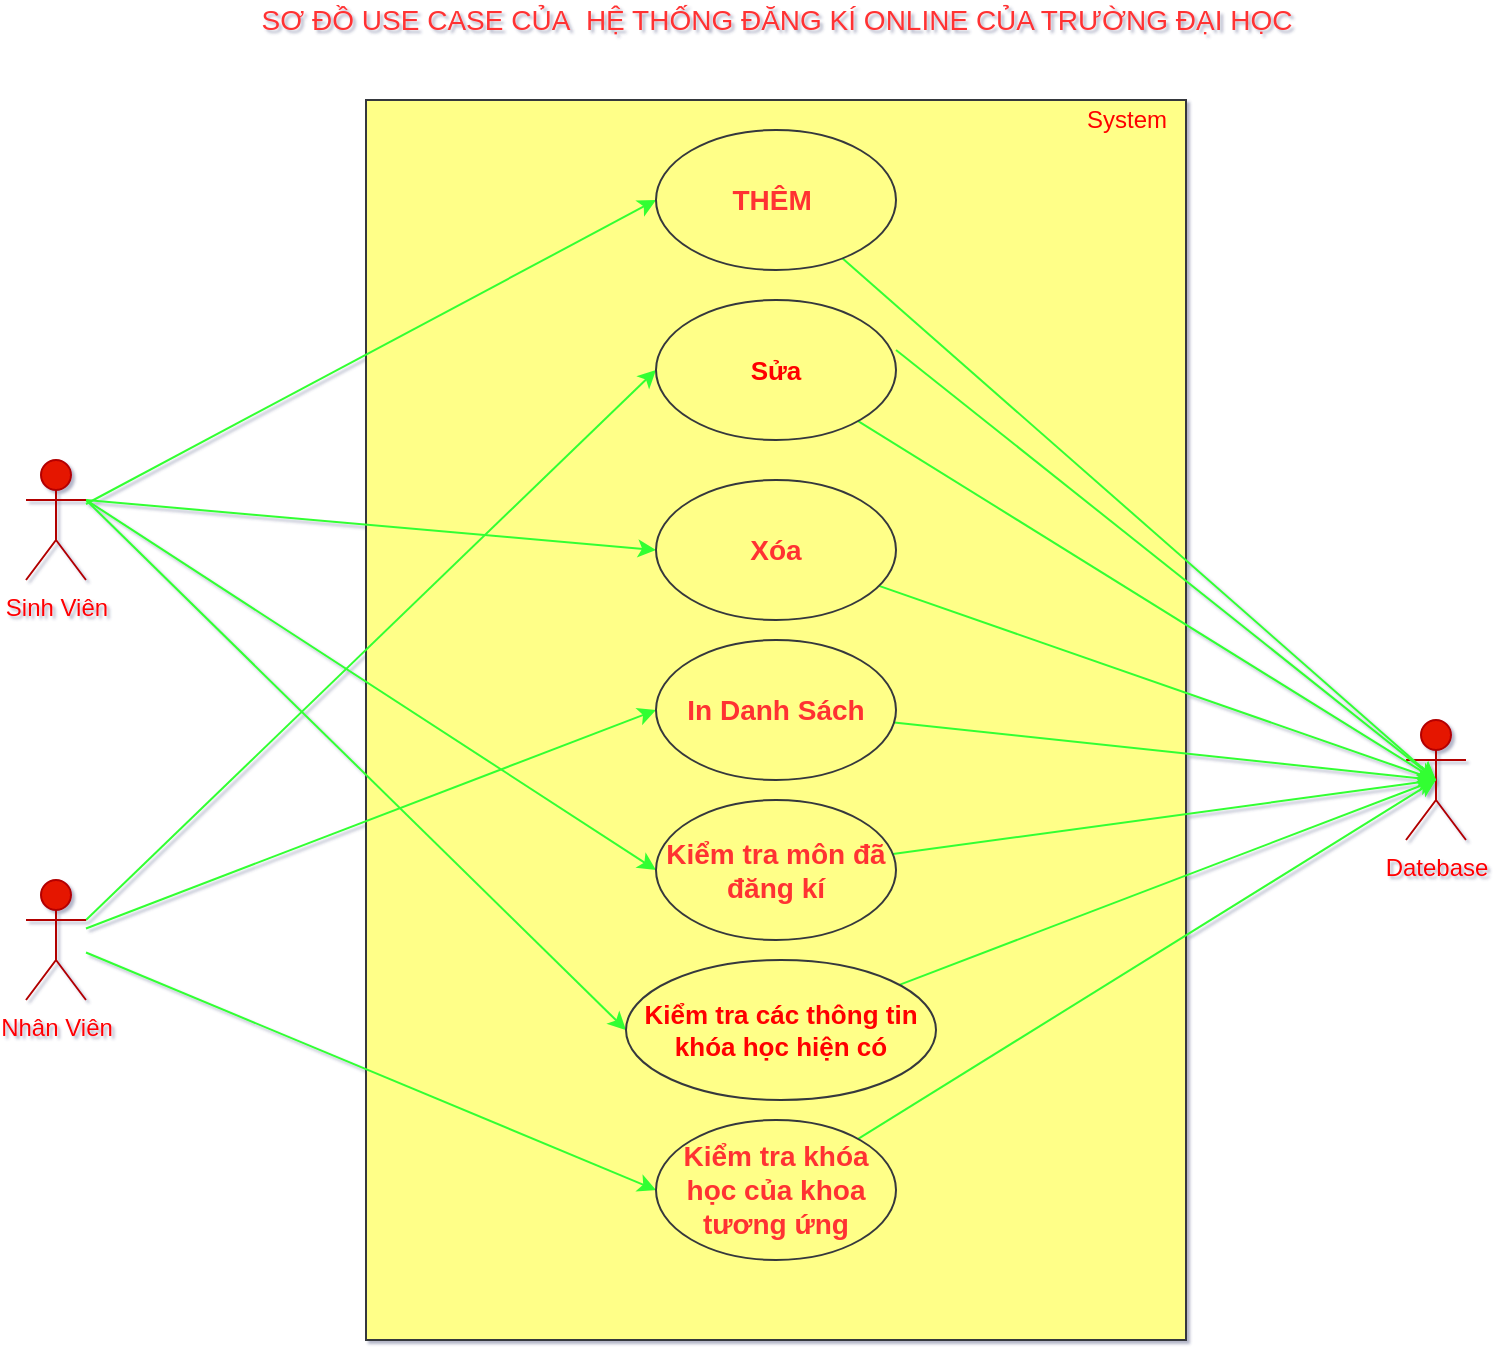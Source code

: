 <mxfile>
    <diagram name="UC lap 1.1" id="BaKB5xQlS7AyTsy6IDyh">
        <mxGraphModel dx="862" dy="609" grid="1" gridSize="10" guides="1" tooltips="1" connect="1" arrows="1" fold="1" page="1" pageScale="1" pageWidth="850" pageHeight="1100" background="#ffffff" math="0" shadow="1">
            <root>
                <mxCell id="HywjJnOVn50r_yaGMCUA-0"/>
                <mxCell id="HywjJnOVn50r_yaGMCUA-1" parent="HywjJnOVn50r_yaGMCUA-0"/>
                <mxCell id="HywjJnOVn50r_yaGMCUA-2" value="" style="whiteSpace=wrap;html=1;fillColor=#ffff88;strokeColor=#36393d;" parent="HywjJnOVn50r_yaGMCUA-1" vertex="1">
                    <mxGeometry x="220" y="90" width="410" height="620" as="geometry"/>
                </mxCell>
                <mxCell id="HywjJnOVn50r_yaGMCUA-6" value="System" style="text;html=1;align=center;verticalAlign=middle;resizable=0;points=[];autosize=1;strokeColor=none;fillColor=none;fontColor=#FF0000;" parent="HywjJnOVn50r_yaGMCUA-1" vertex="1">
                    <mxGeometry x="570" y="90" width="60" height="20" as="geometry"/>
                </mxCell>
                <mxCell id="57SZEl9mLYuHyeJzLV1E-9" style="edgeStyle=none;html=1;entryX=0;entryY=0.5;entryDx=0;entryDy=0;fontColor=#FF0000;strokeColor=#33FF33;" parent="HywjJnOVn50r_yaGMCUA-1" source="HywjJnOVn50r_yaGMCUA-8" target="HywjJnOVn50r_yaGMCUA-14" edge="1">
                    <mxGeometry relative="1" as="geometry"/>
                </mxCell>
                <mxCell id="57SZEl9mLYuHyeJzLV1E-10" style="edgeStyle=none;html=1;exitX=1;exitY=0.333;exitDx=0;exitDy=0;exitPerimeter=0;entryX=0;entryY=0.5;entryDx=0;entryDy=0;fontColor=#FF0000;strokeColor=#33FF33;" parent="HywjJnOVn50r_yaGMCUA-1" source="HywjJnOVn50r_yaGMCUA-8" target="HywjJnOVn50r_yaGMCUA-20" edge="1">
                    <mxGeometry relative="1" as="geometry"/>
                </mxCell>
                <mxCell id="57SZEl9mLYuHyeJzLV1E-14" style="edgeStyle=none;html=1;exitX=1;exitY=0.333;exitDx=0;exitDy=0;exitPerimeter=0;entryX=0;entryY=0.5;entryDx=0;entryDy=0;fontColor=#FF0000;strokeColor=#33FF33;" parent="HywjJnOVn50r_yaGMCUA-1" source="HywjJnOVn50r_yaGMCUA-8" target="57SZEl9mLYuHyeJzLV1E-2" edge="1">
                    <mxGeometry relative="1" as="geometry"/>
                </mxCell>
                <mxCell id="57SZEl9mLYuHyeJzLV1E-15" style="edgeStyle=none;html=1;exitX=1;exitY=0.333;exitDx=0;exitDy=0;exitPerimeter=0;entryX=0;entryY=0.5;entryDx=0;entryDy=0;fontColor=#FF0000;strokeColor=#33FF33;" parent="HywjJnOVn50r_yaGMCUA-1" source="HywjJnOVn50r_yaGMCUA-8" target="57SZEl9mLYuHyeJzLV1E-1" edge="1">
                    <mxGeometry relative="1" as="geometry"/>
                </mxCell>
                <mxCell id="HywjJnOVn50r_yaGMCUA-8" value="&lt;font color=&quot;#ff0000&quot;&gt;Sinh Viên&lt;/font&gt;" style="shape=umlActor;verticalLabelPosition=bottom;verticalAlign=top;html=1;fillColor=#e51400;fontColor=#ffffff;strokeColor=#B20000;" parent="HywjJnOVn50r_yaGMCUA-1" vertex="1">
                    <mxGeometry x="50" y="270" width="30" height="60" as="geometry"/>
                </mxCell>
                <mxCell id="57SZEl9mLYuHyeJzLV1E-12" style="edgeStyle=none;html=1;entryX=0;entryY=0.5;entryDx=0;entryDy=0;fontColor=#FF0000;strokeColor=#33FF33;" parent="HywjJnOVn50r_yaGMCUA-1" source="HywjJnOVn50r_yaGMCUA-11" target="57SZEl9mLYuHyeJzLV1E-0" edge="1">
                    <mxGeometry relative="1" as="geometry"/>
                </mxCell>
                <mxCell id="57SZEl9mLYuHyeJzLV1E-13" style="edgeStyle=none;html=1;entryX=0;entryY=0.5;entryDx=0;entryDy=0;fontColor=#FF0000;strokeColor=#33FF33;" parent="HywjJnOVn50r_yaGMCUA-1" source="HywjJnOVn50r_yaGMCUA-11" target="57SZEl9mLYuHyeJzLV1E-3" edge="1">
                    <mxGeometry relative="1" as="geometry"/>
                </mxCell>
                <mxCell id="57SZEl9mLYuHyeJzLV1E-16" style="edgeStyle=none;html=1;exitX=1;exitY=0.333;exitDx=0;exitDy=0;exitPerimeter=0;entryX=0;entryY=0.5;entryDx=0;entryDy=0;fontColor=#FF0000;strokeColor=#33FF33;" parent="HywjJnOVn50r_yaGMCUA-1" source="HywjJnOVn50r_yaGMCUA-11" target="HywjJnOVn50r_yaGMCUA-18" edge="1">
                    <mxGeometry relative="1" as="geometry"/>
                </mxCell>
                <mxCell id="HywjJnOVn50r_yaGMCUA-11" value="&lt;font color=&quot;#ff0000&quot;&gt;Nhân Viên&lt;/font&gt;" style="shape=umlActor;verticalLabelPosition=bottom;verticalAlign=top;html=1;fillColor=#e51400;fontColor=#ffffff;strokeColor=#B20000;" parent="HywjJnOVn50r_yaGMCUA-1" vertex="1">
                    <mxGeometry x="50" y="480" width="30" height="60" as="geometry"/>
                </mxCell>
                <mxCell id="HywjJnOVn50r_yaGMCUA-12" value="&lt;font color=&quot;#ff0000&quot;&gt;Datebase&lt;/font&gt;" style="shape=umlActor;verticalLabelPosition=bottom;verticalAlign=top;html=1;fillColor=#e51400;fontColor=#ffffff;strokeColor=#B20000;" parent="HywjJnOVn50r_yaGMCUA-1" vertex="1">
                    <mxGeometry x="740" y="400" width="30" height="60" as="geometry"/>
                </mxCell>
                <mxCell id="HywjJnOVn50r_yaGMCUA-13" style="edgeStyle=none;html=1;fontSize=14;fontColor=#FF3333;strokeColor=#33FF33;entryX=0.5;entryY=0.5;entryDx=0;entryDy=0;entryPerimeter=0;" parent="HywjJnOVn50r_yaGMCUA-1" source="HywjJnOVn50r_yaGMCUA-14" target="HywjJnOVn50r_yaGMCUA-12" edge="1">
                    <mxGeometry relative="1" as="geometry">
                        <mxPoint x="580" y="200" as="targetPoint"/>
                    </mxGeometry>
                </mxCell>
                <mxCell id="HywjJnOVn50r_yaGMCUA-14" value="&lt;font color=&quot;#ff3333&quot;&gt;&lt;span style=&quot;font-size: 14px&quot;&gt;&lt;b&gt;THÊM&amp;nbsp;&lt;/b&gt;&lt;/span&gt;&lt;/font&gt;" style="ellipse;whiteSpace=wrap;html=1;fontSize=13;fillColor=#ffff88;strokeColor=#36393d;" parent="HywjJnOVn50r_yaGMCUA-1" vertex="1">
                    <mxGeometry x="365" y="105" width="120" height="70" as="geometry"/>
                </mxCell>
                <mxCell id="HywjJnOVn50r_yaGMCUA-15" style="edgeStyle=none;html=1;exitX=1;exitY=0.5;exitDx=0;exitDy=0;fontSize=14;fontColor=#FF3333;strokeColor=#33FF33;entryX=0.5;entryY=0.5;entryDx=0;entryDy=0;entryPerimeter=0;" parent="HywjJnOVn50r_yaGMCUA-1" target="HywjJnOVn50r_yaGMCUA-12" edge="1">
                    <mxGeometry relative="1" as="geometry">
                        <mxPoint x="670" y="270" as="targetPoint"/>
                        <mxPoint x="485" y="215" as="sourcePoint"/>
                    </mxGeometry>
                </mxCell>
                <mxCell id="HywjJnOVn50r_yaGMCUA-17" style="edgeStyle=none;html=1;entryX=0.5;entryY=0.5;entryDx=0;entryDy=0;entryPerimeter=0;fontSize=14;fontColor=#FF3333;strokeColor=#33FF33;" parent="HywjJnOVn50r_yaGMCUA-1" source="HywjJnOVn50r_yaGMCUA-18" target="HywjJnOVn50r_yaGMCUA-12" edge="1">
                    <mxGeometry relative="1" as="geometry"/>
                </mxCell>
                <mxCell id="HywjJnOVn50r_yaGMCUA-18" value="&lt;font color=&quot;#ff0000&quot;&gt;&lt;b&gt;Sửa&lt;/b&gt;&lt;/font&gt;" style="ellipse;whiteSpace=wrap;html=1;fontSize=13;fillColor=#ffff88;strokeColor=#36393d;" parent="HywjJnOVn50r_yaGMCUA-1" vertex="1">
                    <mxGeometry x="365" y="190" width="120" height="70" as="geometry"/>
                </mxCell>
                <mxCell id="HywjJnOVn50r_yaGMCUA-19" style="edgeStyle=none;html=1;entryX=0.5;entryY=0.5;entryDx=0;entryDy=0;entryPerimeter=0;fontSize=14;fontColor=#FF3333;strokeColor=#33FF33;" parent="HywjJnOVn50r_yaGMCUA-1" source="HywjJnOVn50r_yaGMCUA-20" target="HywjJnOVn50r_yaGMCUA-12" edge="1">
                    <mxGeometry relative="1" as="geometry"/>
                </mxCell>
                <mxCell id="HywjJnOVn50r_yaGMCUA-20" value="&lt;font color=&quot;#ff3333&quot;&gt;&lt;span style=&quot;font-size: 14px&quot;&gt;&lt;b&gt;Xóa&lt;/b&gt;&lt;/span&gt;&lt;/font&gt;" style="ellipse;whiteSpace=wrap;html=1;fontSize=13;fillColor=#ffff88;strokeColor=#36393d;" parent="HywjJnOVn50r_yaGMCUA-1" vertex="1">
                    <mxGeometry x="365" y="280" width="120" height="70" as="geometry"/>
                </mxCell>
                <mxCell id="5IM-y720YFVcqMJ-c1rj-0" value="SƠ ĐỒ USE CASE CỦA&amp;nbsp; HỆ THỐNG ĐĂNG KÍ ONLINE CỦA TRƯỜNG ĐẠI HỌC" style="text;html=1;align=center;verticalAlign=middle;resizable=0;points=[];autosize=1;strokeColor=none;fillColor=none;fontSize=14;fontColor=#FF3333;" parent="HywjJnOVn50r_yaGMCUA-1" vertex="1">
                    <mxGeometry x="160" y="40" width="530" height="20" as="geometry"/>
                </mxCell>
                <mxCell id="57SZEl9mLYuHyeJzLV1E-5" style="edgeStyle=none;html=1;entryX=0.5;entryY=0.5;entryDx=0;entryDy=0;entryPerimeter=0;fontColor=#FF0000;strokeColor=#33FF33;" parent="HywjJnOVn50r_yaGMCUA-1" source="57SZEl9mLYuHyeJzLV1E-0" target="HywjJnOVn50r_yaGMCUA-12" edge="1">
                    <mxGeometry relative="1" as="geometry"/>
                </mxCell>
                <mxCell id="57SZEl9mLYuHyeJzLV1E-0" value="&lt;font color=&quot;#ff3333&quot;&gt;&lt;span style=&quot;font-size: 14px&quot;&gt;&lt;b&gt;In Danh Sách&lt;/b&gt;&lt;/span&gt;&lt;/font&gt;" style="ellipse;whiteSpace=wrap;html=1;fontSize=13;fillColor=#ffff88;strokeColor=#36393d;" parent="HywjJnOVn50r_yaGMCUA-1" vertex="1">
                    <mxGeometry x="365" y="360" width="120" height="70" as="geometry"/>
                </mxCell>
                <mxCell id="57SZEl9mLYuHyeJzLV1E-6" style="edgeStyle=none;html=1;entryX=0.5;entryY=0.5;entryDx=0;entryDy=0;entryPerimeter=0;fontColor=#FF0000;strokeColor=#33FF33;" parent="HywjJnOVn50r_yaGMCUA-1" source="57SZEl9mLYuHyeJzLV1E-1" target="HywjJnOVn50r_yaGMCUA-12" edge="1">
                    <mxGeometry relative="1" as="geometry"/>
                </mxCell>
                <mxCell id="57SZEl9mLYuHyeJzLV1E-1" value="&lt;font color=&quot;#ff3333&quot;&gt;&lt;span style=&quot;font-size: 14px&quot;&gt;&lt;b&gt;Kiểm tra môn đã đăng kí&lt;/b&gt;&lt;/span&gt;&lt;/font&gt;" style="ellipse;whiteSpace=wrap;html=1;fontSize=13;fillColor=#ffff88;strokeColor=#36393d;" parent="HywjJnOVn50r_yaGMCUA-1" vertex="1">
                    <mxGeometry x="365" y="440" width="120" height="70" as="geometry"/>
                </mxCell>
                <mxCell id="57SZEl9mLYuHyeJzLV1E-7" style="edgeStyle=none;html=1;entryX=0.5;entryY=0.5;entryDx=0;entryDy=0;entryPerimeter=0;fontColor=#FF0000;strokeColor=#33FF33;" parent="HywjJnOVn50r_yaGMCUA-1" source="57SZEl9mLYuHyeJzLV1E-2" target="HywjJnOVn50r_yaGMCUA-12" edge="1">
                    <mxGeometry relative="1" as="geometry"/>
                </mxCell>
                <mxCell id="57SZEl9mLYuHyeJzLV1E-2" value="&lt;b&gt;&lt;font color=&quot;#ff0000&quot;&gt;Kiểm tra các thông tin khóa học hiện có&lt;/font&gt;&lt;/b&gt;" style="ellipse;whiteSpace=wrap;html=1;fontSize=13;fillColor=#ffff88;strokeColor=#36393d;" parent="HywjJnOVn50r_yaGMCUA-1" vertex="1">
                    <mxGeometry x="350" y="520" width="155" height="70" as="geometry"/>
                </mxCell>
                <mxCell id="57SZEl9mLYuHyeJzLV1E-8" style="edgeStyle=none;html=1;entryX=0.5;entryY=0.5;entryDx=0;entryDy=0;entryPerimeter=0;fontColor=#FF0000;strokeColor=#33FF33;" parent="HywjJnOVn50r_yaGMCUA-1" source="57SZEl9mLYuHyeJzLV1E-3" target="HywjJnOVn50r_yaGMCUA-12" edge="1">
                    <mxGeometry relative="1" as="geometry"/>
                </mxCell>
                <mxCell id="57SZEl9mLYuHyeJzLV1E-3" value="&lt;font color=&quot;#ff3333&quot;&gt;&lt;span style=&quot;font-size: 14px&quot;&gt;&lt;b&gt;Kiểm tra khóa học của khoa tương ứng&lt;/b&gt;&lt;/span&gt;&lt;/font&gt;" style="ellipse;whiteSpace=wrap;html=1;fontSize=13;fillColor=#ffff88;strokeColor=#36393d;" parent="HywjJnOVn50r_yaGMCUA-1" vertex="1">
                    <mxGeometry x="365" y="600" width="120" height="70" as="geometry"/>
                </mxCell>
            </root>
        </mxGraphModel>
    </diagram>
    <diagram id="lmcQw4kvbDphi3jp26cH" name="UC lap 1.2">
        <mxGraphModel dx="862" dy="609" grid="1" gridSize="10" guides="1" tooltips="1" connect="1" arrows="1" fold="1" page="1" pageScale="1" pageWidth="850" pageHeight="1100" background="#ffffff" math="0" shadow="1">
            <root>
                <mxCell id="0"/>
                <mxCell id="1" parent="0"/>
                <mxCell id="6" value="&lt;br&gt;&lt;br&gt;" style="whiteSpace=wrap;html=1;fillColor=#ffff88;strokeColor=#36393d;" parent="1" vertex="1">
                    <mxGeometry x="255" y="130" width="340" height="490" as="geometry"/>
                </mxCell>
                <mxCell id="22" style="edgeStyle=none;html=1;fontSize=14;fontColor=#FF3333;strokeColor=#33FF33;entryX=0;entryY=0.5;entryDx=0;entryDy=0;exitX=0.5;exitY=0.5;exitDx=0;exitDy=0;exitPerimeter=0;" parent="1" source="4" target="19" edge="1">
                    <mxGeometry relative="1" as="geometry"/>
                </mxCell>
                <mxCell id="33" style="edgeStyle=none;html=1;exitX=0.5;exitY=0.5;exitDx=0;exitDy=0;exitPerimeter=0;fontSize=14;fontColor=#FF3333;strokeColor=#33FF33;entryX=0;entryY=0.5;entryDx=0;entryDy=0;" parent="1" source="4" target="21" edge="1">
                    <mxGeometry relative="1" as="geometry"/>
                </mxCell>
                <mxCell id="CKqXCQ0zweLGZ3_orSPS-34" style="edgeStyle=none;html=1;exitX=0.5;exitY=0.5;exitDx=0;exitDy=0;exitPerimeter=0;fontSize=14;fontColor=#FF3333;strokeColor=#33FF33;entryX=0;entryY=0.5;entryDx=0;entryDy=0;" parent="1" source="4" target="CKqXCQ0zweLGZ3_orSPS-33" edge="1">
                    <mxGeometry relative="1" as="geometry"/>
                </mxCell>
                <mxCell id="4" value="&lt;font color=&quot;#ff0000&quot;&gt;Khach Hang Mua&lt;/font&gt;" style="shape=umlActor;verticalLabelPosition=bottom;verticalAlign=top;html=1;fillColor=#e51400;fontColor=#ffffff;strokeColor=#B20000;" parent="1" vertex="1">
                    <mxGeometry x="80" y="350" width="30" height="60" as="geometry"/>
                </mxCell>
                <mxCell id="7" value="System" style="text;html=1;align=center;verticalAlign=middle;resizable=0;points=[];autosize=1;strokeColor=none;fillColor=none;fontColor=#FF0000;" parent="1" vertex="1">
                    <mxGeometry x="535" y="130" width="60" height="20" as="geometry"/>
                </mxCell>
                <mxCell id="31" style="edgeStyle=none;html=1;entryX=0;entryY=0.5;entryDx=0;entryDy=0;fontSize=14;fontColor=#FF3333;strokeColor=#33FF33;" parent="1" source="8" target="18" edge="1">
                    <mxGeometry relative="1" as="geometry"/>
                </mxCell>
                <mxCell id="CKqXCQ0zweLGZ3_orSPS-36" style="edgeStyle=none;html=1;exitX=0.5;exitY=0.5;exitDx=0;exitDy=0;exitPerimeter=0;entryX=0;entryY=0.5;entryDx=0;entryDy=0;fontSize=14;fontColor=#FF3333;strokeColor=#33FF33;" parent="1" source="8" target="CKqXCQ0zweLGZ3_orSPS-33" edge="1">
                    <mxGeometry relative="1" as="geometry"/>
                </mxCell>
                <mxCell id="8" value="&lt;font color=&quot;#ff0000&quot;&gt;Khach Hang Ban&lt;/font&gt;" style="shape=umlActor;verticalLabelPosition=bottom;verticalAlign=top;html=1;fillColor=#e51400;fontColor=#ffffff;strokeColor=#B20000;" parent="1" vertex="1">
                    <mxGeometry x="80" y="220" width="30" height="60" as="geometry"/>
                </mxCell>
                <mxCell id="E8vC2fq5tRSSQcgFJ9qM-34" style="edgeStyle=none;html=1;exitX=0.5;exitY=0.5;exitDx=0;exitDy=0;exitPerimeter=0;entryX=0;entryY=0.5;entryDx=0;entryDy=0;strokeColor=#33FF33;" parent="1" source="9" target="CKqXCQ0zweLGZ3_orSPS-56" edge="1">
                    <mxGeometry relative="1" as="geometry"/>
                </mxCell>
                <mxCell id="E8vC2fq5tRSSQcgFJ9qM-46" style="edgeStyle=none;html=1;exitX=0.5;exitY=0.5;exitDx=0;exitDy=0;exitPerimeter=0;entryX=0.5;entryY=1;entryDx=0;entryDy=0;strokeColor=#33FF33;" parent="1" source="9" target="18" edge="1">
                    <mxGeometry relative="1" as="geometry"/>
                </mxCell>
                <mxCell id="9" value="&lt;font color=&quot;#ff0000&quot;&gt;Cong Ty&lt;/font&gt;" style="shape=umlActor;verticalLabelPosition=bottom;verticalAlign=top;html=1;fillColor=#e51400;fontColor=#ffffff;strokeColor=#B20000;" parent="1" vertex="1">
                    <mxGeometry x="80" y="480" width="30" height="60" as="geometry"/>
                </mxCell>
                <mxCell id="E8vC2fq5tRSSQcgFJ9qM-36" style="edgeStyle=none;html=1;exitX=1;exitY=0.5;exitDx=0;exitDy=0;entryX=0.5;entryY=0.5;entryDx=0;entryDy=0;entryPerimeter=0;strokeColor=#66FF66;" parent="1" source="18" target="TRkGjYj2hW8KchIMApZH-34" edge="1">
                    <mxGeometry relative="1" as="geometry">
                        <mxPoint x="720" y="350" as="targetPoint"/>
                    </mxGeometry>
                </mxCell>
                <mxCell id="18" value="&lt;font color=&quot;#ff3333&quot;&gt;&lt;span style=&quot;font-size: 14px&quot;&gt;&lt;b&gt;Cung Cấp Thông Tin Căn Nhà&lt;/b&gt;&lt;/span&gt;&lt;/font&gt;" style="ellipse;whiteSpace=wrap;html=1;fontSize=13;fillColor=#ffff88;strokeColor=#36393d;" parent="1" vertex="1">
                    <mxGeometry x="358" y="240" width="135" height="100" as="geometry"/>
                </mxCell>
                <mxCell id="E8vC2fq5tRSSQcgFJ9qM-38" style="edgeStyle=none;html=1;exitX=1;exitY=0.5;exitDx=0;exitDy=0;entryX=0.5;entryY=0.5;entryDx=0;entryDy=0;entryPerimeter=0;strokeColor=#66FF66;" parent="1" source="19" target="TRkGjYj2hW8KchIMApZH-34" edge="1">
                    <mxGeometry relative="1" as="geometry">
                        <mxPoint x="730" y="350" as="targetPoint"/>
                    </mxGeometry>
                </mxCell>
                <mxCell id="19" value="&lt;font color=&quot;#ff3333&quot;&gt;&lt;span style=&quot;font-size: 14px&quot;&gt;&lt;b&gt;Tìm Kiếm Căn Nhà&lt;/b&gt;&lt;/span&gt;&lt;/font&gt;" style="ellipse;whiteSpace=wrap;html=1;fontSize=13;fillColor=#ffff88;strokeColor=#36393d;" parent="1" vertex="1">
                    <mxGeometry x="365" y="450" width="120" height="70" as="geometry"/>
                </mxCell>
                <mxCell id="E8vC2fq5tRSSQcgFJ9qM-39" style="edgeStyle=none;html=1;exitX=1;exitY=0.5;exitDx=0;exitDy=0;entryX=0.5;entryY=0.5;entryDx=0;entryDy=0;entryPerimeter=0;strokeColor=#66FF66;" parent="1" source="21" target="TRkGjYj2hW8KchIMApZH-34" edge="1">
                    <mxGeometry relative="1" as="geometry"/>
                </mxCell>
                <mxCell id="21" value="&lt;font color=&quot;#ff3333&quot;&gt;&lt;span style=&quot;font-size: 14px&quot;&gt;&lt;b&gt;Chọn Mua&lt;/b&gt;&lt;/span&gt;&lt;/font&gt;&lt;span style=&quot;color: rgba(0 , 0 , 0 , 0) ; font-family: monospace ; font-size: 0px&quot;&gt;%3CmxGraphModel%3E%3Croot%3E%3CmxCell%20id%3D%220%22%2F%3E%3CmxCell%20id%3D%221%22%20parent%3D%220%22%2F%3E%3CmxCell%20id%3D%222%22%20value%3D%22%26lt%3Bfont%20color%3D%26quot%3B%23ff3333%26quot%3B%20size%3D%26quot%3B1%26quot%3B%26gt%3B%26lt%3Bb%20style%3D%26quot%3Bfont-size%3A%2014px%26quot%3B%26gt%3BCung%20cap%20thong%20tin%26lt%3B%2Fb%26gt%3B%26lt%3B%2Ffont%26gt%3B%22%20style%3D%22ellipse%3BwhiteSpace%3Dwrap%3Bhtml%3D1%3BfontSize%3D13%3BfillColor%3D%23ffff88%3BstrokeColor%3D%2336393d%3B%22%20vertex%3D%221%22%20parent%3D%221%22%3E%3CmxGeometry%20x%3D%22375%22%20y%3D%22210%22%20width%3D%22120%22%20height%3D%2270%22%20as%3D%22geometry%22%2F%3E%3C%2FmxCell%3E%3C%2Froot%3E%3C%2FmxGraphModel%3E&lt;/span&gt;" style="ellipse;whiteSpace=wrap;html=1;fontSize=13;fillColor=#ffff88;strokeColor=#36393d;" parent="1" vertex="1">
                    <mxGeometry x="365" y="540" width="120" height="70" as="geometry"/>
                </mxCell>
                <mxCell id="oj7GwHbFs0XgpvPDN98D-33" value="SƠ ĐỒ USE CASE CỦA CÔNG TY KINH DOANH BẤT ĐỘNG SẢN&amp;nbsp;" style="text;html=1;align=center;verticalAlign=middle;resizable=0;points=[];autosize=1;strokeColor=none;fillColor=none;fontSize=14;fontColor=#FF3333;" parent="1" vertex="1">
                    <mxGeometry x="205" y="90" width="440" height="20" as="geometry"/>
                </mxCell>
                <mxCell id="E8vC2fq5tRSSQcgFJ9qM-35" style="edgeStyle=none;html=1;exitX=1;exitY=0.5;exitDx=0;exitDy=0;entryX=0.5;entryY=0.5;entryDx=0;entryDy=0;entryPerimeter=0;strokeColor=#66FF66;" parent="1" source="CKqXCQ0zweLGZ3_orSPS-33" target="TRkGjYj2hW8KchIMApZH-34" edge="1">
                    <mxGeometry relative="1" as="geometry"/>
                </mxCell>
                <mxCell id="CKqXCQ0zweLGZ3_orSPS-33" value="&lt;font color=&quot;#ff0000&quot;&gt;&lt;b&gt;Đăng Nhập&lt;/b&gt;&lt;/font&gt;" style="ellipse;whiteSpace=wrap;html=1;fontSize=13;fillColor=#ffff88;strokeColor=#36393d;" parent="1" vertex="1">
                    <mxGeometry x="365" y="140" width="120" height="70" as="geometry"/>
                </mxCell>
                <mxCell id="CKqXCQ0zweLGZ3_orSPS-42" value="" style="endArrow=none;dashed=1;html=1;fontSize=14;fontColor=#FF0000;strokeColor=#33FF33;exitX=0;exitY=0;exitDx=0;exitDy=0;entryX=0;entryY=1;entryDx=0;entryDy=0;" parent="1" source="21" target="CKqXCQ0zweLGZ3_orSPS-33" edge="1">
                    <mxGeometry width="50" height="50" relative="1" as="geometry">
                        <mxPoint x="500" y="510" as="sourcePoint"/>
                        <mxPoint x="550" y="460" as="targetPoint"/>
                        <Array as="points">
                            <mxPoint x="290" y="410"/>
                        </Array>
                    </mxGeometry>
                </mxCell>
                <mxCell id="CKqXCQ0zweLGZ3_orSPS-49" value="" style="endArrow=classic;html=1;fontSize=14;fontColor=#FF0000;strokeColor=#33FF33;entryX=0;entryY=1;entryDx=0;entryDy=0;" parent="1" target="CKqXCQ0zweLGZ3_orSPS-33" edge="1">
                    <mxGeometry width="50" height="50" relative="1" as="geometry">
                        <mxPoint x="360" y="250" as="sourcePoint"/>
                        <mxPoint x="550" y="480" as="targetPoint"/>
                    </mxGeometry>
                </mxCell>
                <mxCell id="CKqXCQ0zweLGZ3_orSPS-55" value="&lt;span style=&quot;color: rgb(255, 0, 0); font-family: helvetica; font-size: 14px; font-style: normal; font-weight: 400; letter-spacing: normal; text-align: center; text-indent: 0px; text-transform: none; word-spacing: 0px; background-color: rgb(255, 255, 102); display: inline; float: none;&quot;&gt;&amp;lt;&amp;lt;includes&amp;gt;&amp;gt;&lt;/span&gt;" style="text;whiteSpace=wrap;html=1;fontSize=14;fontColor=#FF0000;" parent="1" vertex="1">
                    <mxGeometry x="270" y="340" width="110" height="30" as="geometry"/>
                </mxCell>
                <mxCell id="E8vC2fq5tRSSQcgFJ9qM-37" style="edgeStyle=none;html=1;exitX=1;exitY=0.5;exitDx=0;exitDy=0;entryX=0.5;entryY=0.5;entryDx=0;entryDy=0;entryPerimeter=0;strokeColor=#66FF66;" parent="1" source="CKqXCQ0zweLGZ3_orSPS-56" target="TRkGjYj2hW8KchIMApZH-34" edge="1">
                    <mxGeometry relative="1" as="geometry"/>
                </mxCell>
                <mxCell id="CKqXCQ0zweLGZ3_orSPS-56" value="&lt;font color=&quot;#ff3333&quot;&gt;&lt;span style=&quot;font-size: 14px&quot;&gt;&lt;b&gt;Đăng bán&lt;/b&gt;&lt;/span&gt;&lt;/font&gt;" style="ellipse;whiteSpace=wrap;html=1;fontSize=13;fillColor=#ffff88;strokeColor=#36393d;" parent="1" vertex="1">
                    <mxGeometry x="365" y="370" width="120" height="70" as="geometry"/>
                </mxCell>
                <mxCell id="TRkGjYj2hW8KchIMApZH-34" value="&lt;font color=&quot;#ff0000&quot;&gt;Database&lt;br&gt;&lt;br&gt;&lt;/font&gt;" style="shape=umlActor;verticalLabelPosition=bottom;verticalAlign=top;html=1;fillColor=#e51400;fontColor=#ffffff;strokeColor=#B20000;" parent="1" vertex="1">
                    <mxGeometry x="710" y="325" width="30" height="60" as="geometry"/>
                </mxCell>
                <mxCell id="E8vC2fq5tRSSQcgFJ9qM-40" value="" style="endArrow=none;dashed=1;html=1;fontSize=14;fontColor=#FF0000;strokeColor=#33FF33;exitX=1;exitY=1;exitDx=0;exitDy=0;entryX=1;entryY=1;entryDx=0;entryDy=0;" parent="1" source="18" target="CKqXCQ0zweLGZ3_orSPS-33" edge="1">
                    <mxGeometry width="50" height="50" relative="1" as="geometry">
                        <mxPoint x="392.574" y="560.251" as="sourcePoint"/>
                        <mxPoint x="392.574" y="209.749" as="targetPoint"/>
                        <Array as="points">
                            <mxPoint x="550" y="270"/>
                        </Array>
                    </mxGeometry>
                </mxCell>
                <mxCell id="E8vC2fq5tRSSQcgFJ9qM-41" value="&lt;span style=&quot;color: rgb(255, 0, 0); font-family: helvetica; font-size: 14px; font-style: normal; font-weight: 400; letter-spacing: normal; text-align: center; text-indent: 0px; text-transform: none; word-spacing: 0px; background-color: rgb(255, 255, 102); display: inline; float: none;&quot;&gt;&amp;lt;&amp;lt;includes&amp;gt;&amp;gt;&lt;/span&gt;" style="text;whiteSpace=wrap;html=1;fontSize=14;fontColor=#FF0000;" parent="1" vertex="1">
                    <mxGeometry x="450" y="210" width="110" height="30" as="geometry"/>
                </mxCell>
                <mxCell id="E8vC2fq5tRSSQcgFJ9qM-43" value="" style="endArrow=classic;html=1;fontSize=14;fontColor=#FF0000;strokeColor=#33FF33;entryX=1;entryY=1;entryDx=0;entryDy=0;" parent="1" source="E8vC2fq5tRSSQcgFJ9qM-41" target="CKqXCQ0zweLGZ3_orSPS-33" edge="1">
                    <mxGeometry width="50" height="50" relative="1" as="geometry">
                        <mxPoint x="370" y="260" as="sourcePoint"/>
                        <mxPoint x="392.574" y="209.749" as="targetPoint"/>
                    </mxGeometry>
                </mxCell>
                <mxCell id="E8vC2fq5tRSSQcgFJ9qM-44" value="" style="endArrow=none;dashed=1;html=1;fontSize=14;fontColor=#FF0000;strokeColor=#33FF33;exitX=1;exitY=0;exitDx=0;exitDy=0;entryX=1;entryY=1;entryDx=0;entryDy=0;" parent="1" source="CKqXCQ0zweLGZ3_orSPS-56" edge="1">
                    <mxGeometry width="50" height="50" relative="1" as="geometry">
                        <mxPoint x="483.052" y="335.487" as="sourcePoint"/>
                        <mxPoint x="477.426" y="209.749" as="targetPoint"/>
                        <Array as="points">
                            <mxPoint x="570" y="370"/>
                        </Array>
                    </mxGeometry>
                </mxCell>
                <mxCell id="E8vC2fq5tRSSQcgFJ9qM-45" value="&lt;span style=&quot;color: rgb(255, 0, 0); font-family: helvetica; font-size: 14px; font-style: normal; font-weight: 400; letter-spacing: normal; text-align: center; text-indent: 0px; text-transform: none; word-spacing: 0px; background-color: rgb(255, 255, 102); display: inline; float: none;&quot;&gt;&amp;lt;&amp;lt;includes&amp;gt;&amp;gt;&lt;/span&gt;" style="text;whiteSpace=wrap;html=1;fontSize=14;fontColor=#FF0000;" parent="1" vertex="1">
                    <mxGeometry x="493" y="320" width="110" height="30" as="geometry"/>
                </mxCell>
            </root>
        </mxGraphModel>
    </diagram>
    <diagram name="UC lap 1.3" id="aLerm6YM1R3cJ49Gw85k">
        <mxGraphModel dx="862" dy="609" grid="1" gridSize="10" guides="1" tooltips="1" connect="1" arrows="1" fold="1" page="1" pageScale="1" pageWidth="850" pageHeight="1100" background="#ffffff" math="0" shadow="1">
            <root>
                <mxCell id="0dL-zO5Dm2OIh3HviiRP-0"/>
                <mxCell id="0dL-zO5Dm2OIh3HviiRP-1" parent="0dL-zO5Dm2OIh3HviiRP-0"/>
                <mxCell id="0dL-zO5Dm2OIh3HviiRP-2" value="" style="whiteSpace=wrap;html=1;fillColor=#ffff88;strokeColor=#36393d;" parent="0dL-zO5Dm2OIh3HviiRP-1" vertex="1">
                    <mxGeometry x="300" y="50" width="250" height="740" as="geometry"/>
                </mxCell>
                <mxCell id="IfrcRy9oZ4zMCc9EystK-19" style="edgeStyle=none;html=1;exitX=0.5;exitY=0.5;exitDx=0;exitDy=0;exitPerimeter=0;entryX=0;entryY=0.5;entryDx=0;entryDy=0;fontColor=#FF3333;strokeColor=#33FF33;" parent="0dL-zO5Dm2OIh3HviiRP-1" source="0dL-zO5Dm2OIh3HviiRP-5" target="IfrcRy9oZ4zMCc9EystK-5" edge="1">
                    <mxGeometry relative="1" as="geometry"/>
                </mxCell>
                <mxCell id="IfrcRy9oZ4zMCc9EystK-20" style="edgeStyle=none;html=1;exitX=0.5;exitY=0.5;exitDx=0;exitDy=0;exitPerimeter=0;entryX=0;entryY=0.5;entryDx=0;entryDy=0;fontColor=#FF3333;strokeColor=#33FF33;" parent="0dL-zO5Dm2OIh3HviiRP-1" source="0dL-zO5Dm2OIh3HviiRP-5" target="IfrcRy9oZ4zMCc9EystK-0" edge="1">
                    <mxGeometry relative="1" as="geometry"/>
                </mxCell>
                <mxCell id="IfrcRy9oZ4zMCc9EystK-21" style="edgeStyle=none;html=1;exitX=0.5;exitY=0.5;exitDx=0;exitDy=0;exitPerimeter=0;entryX=0;entryY=0.5;entryDx=0;entryDy=0;fontColor=#FF3333;strokeColor=#33FF33;" parent="0dL-zO5Dm2OIh3HviiRP-1" source="0dL-zO5Dm2OIh3HviiRP-5" target="IfrcRy9oZ4zMCc9EystK-3" edge="1">
                    <mxGeometry relative="1" as="geometry"/>
                </mxCell>
                <mxCell id="IfrcRy9oZ4zMCc9EystK-22" style="edgeStyle=none;html=1;exitX=0.5;exitY=0.5;exitDx=0;exitDy=0;exitPerimeter=0;entryX=0;entryY=0.5;entryDx=0;entryDy=0;fontColor=#FF3333;strokeColor=#33FF33;" parent="0dL-zO5Dm2OIh3HviiRP-1" source="0dL-zO5Dm2OIh3HviiRP-5" target="IfrcRy9oZ4zMCc9EystK-4" edge="1">
                    <mxGeometry relative="1" as="geometry"/>
                </mxCell>
                <mxCell id="IfrcRy9oZ4zMCc9EystK-23" style="edgeStyle=none;html=1;exitX=0.5;exitY=0.5;exitDx=0;exitDy=0;exitPerimeter=0;entryX=0;entryY=0.5;entryDx=0;entryDy=0;fontColor=#FF3333;strokeColor=#33FF33;" parent="0dL-zO5Dm2OIh3HviiRP-1" source="0dL-zO5Dm2OIh3HviiRP-5" target="0dL-zO5Dm2OIh3HviiRP-20" edge="1">
                    <mxGeometry relative="1" as="geometry"/>
                </mxCell>
                <mxCell id="IfrcRy9oZ4zMCc9EystK-24" style="edgeStyle=none;html=1;exitX=0.5;exitY=0.5;exitDx=0;exitDy=0;exitPerimeter=0;entryX=0;entryY=0.5;entryDx=0;entryDy=0;fontColor=#FF3333;strokeColor=#33FF33;" parent="0dL-zO5Dm2OIh3HviiRP-1" source="0dL-zO5Dm2OIh3HviiRP-5" target="IfrcRy9oZ4zMCc9EystK-1" edge="1">
                    <mxGeometry relative="1" as="geometry"/>
                </mxCell>
                <mxCell id="0dL-zO5Dm2OIh3HviiRP-5" value="&lt;font color=&quot;#ff0000&quot;&gt;Quan Li&lt;/font&gt;" style="shape=umlActor;verticalLabelPosition=bottom;verticalAlign=top;html=1;fillColor=#e51400;fontColor=#ffffff;strokeColor=#B20000;" parent="0dL-zO5Dm2OIh3HviiRP-1" vertex="1">
                    <mxGeometry x="110" y="470" width="30" height="60" as="geometry"/>
                </mxCell>
                <mxCell id="0dL-zO5Dm2OIh3HviiRP-6" value="System" style="text;html=1;align=center;verticalAlign=middle;resizable=0;points=[];autosize=1;strokeColor=none;fillColor=none;fontColor=#FF0000;" parent="0dL-zO5Dm2OIh3HviiRP-1" vertex="1">
                    <mxGeometry x="490" y="50" width="60" height="20" as="geometry"/>
                </mxCell>
                <mxCell id="IfrcRy9oZ4zMCc9EystK-16" style="edgeStyle=none;html=1;exitX=0.5;exitY=0.5;exitDx=0;exitDy=0;exitPerimeter=0;entryX=0;entryY=0.5;entryDx=0;entryDy=0;fontColor=#FF3333;strokeColor=#33FF33;" parent="0dL-zO5Dm2OIh3HviiRP-1" source="0dL-zO5Dm2OIh3HviiRP-8" target="0dL-zO5Dm2OIh3HviiRP-14" edge="1">
                    <mxGeometry relative="1" as="geometry"/>
                </mxCell>
                <mxCell id="IfrcRy9oZ4zMCc9EystK-17" style="edgeStyle=none;html=1;exitX=0.5;exitY=0.5;exitDx=0;exitDy=0;exitPerimeter=0;entryX=0;entryY=0.5;entryDx=0;entryDy=0;fontColor=#FF3333;strokeColor=#33FF33;" parent="0dL-zO5Dm2OIh3HviiRP-1" source="0dL-zO5Dm2OIh3HviiRP-8" target="0dL-zO5Dm2OIh3HviiRP-16" edge="1">
                    <mxGeometry relative="1" as="geometry"/>
                </mxCell>
                <mxCell id="IfrcRy9oZ4zMCc9EystK-18" style="edgeStyle=none;html=1;exitX=0.5;exitY=0.5;exitDx=0;exitDy=0;exitPerimeter=0;entryX=0;entryY=0.5;entryDx=0;entryDy=0;fontColor=#FF3333;strokeColor=#33FF33;" parent="0dL-zO5Dm2OIh3HviiRP-1" source="0dL-zO5Dm2OIh3HviiRP-8" target="0dL-zO5Dm2OIh3HviiRP-18" edge="1">
                    <mxGeometry relative="1" as="geometry"/>
                </mxCell>
                <mxCell id="0dL-zO5Dm2OIh3HviiRP-8" value="&lt;font color=&quot;#ff0000&quot;&gt;Khach Hang&lt;/font&gt;" style="shape=umlActor;verticalLabelPosition=bottom;verticalAlign=top;html=1;fillColor=#e51400;fontColor=#ffffff;strokeColor=#B20000;" parent="0dL-zO5Dm2OIh3HviiRP-1" vertex="1">
                    <mxGeometry x="110" y="215" width="30" height="60" as="geometry"/>
                </mxCell>
                <mxCell id="0dL-zO5Dm2OIh3HviiRP-12" value="&lt;font color=&quot;#ff0000&quot;&gt;Datebase&lt;/font&gt;" style="shape=umlActor;verticalLabelPosition=bottom;verticalAlign=top;html=1;fillColor=#e51400;fontColor=#ffffff;strokeColor=#B20000;" parent="0dL-zO5Dm2OIh3HviiRP-1" vertex="1">
                    <mxGeometry x="730" y="410" width="30" height="60" as="geometry"/>
                </mxCell>
                <mxCell id="0dL-zO5Dm2OIh3HviiRP-13" style="edgeStyle=none;html=1;fontSize=14;fontColor=#FF3333;strokeColor=#33FF33;entryX=0.5;entryY=0.5;entryDx=0;entryDy=0;entryPerimeter=0;" parent="0dL-zO5Dm2OIh3HviiRP-1" source="0dL-zO5Dm2OIh3HviiRP-14" target="0dL-zO5Dm2OIh3HviiRP-12" edge="1">
                    <mxGeometry relative="1" as="geometry">
                        <mxPoint x="560" y="300" as="targetPoint"/>
                    </mxGeometry>
                </mxCell>
                <mxCell id="0dL-zO5Dm2OIh3HviiRP-14" value="&lt;b&gt;&lt;font color=&quot;#ff3333&quot;&gt;Mượn ĐĨa&lt;/font&gt;&lt;/b&gt;" style="ellipse;whiteSpace=wrap;html=1;fontSize=13;fillColor=#ffff88;strokeColor=#36393d;" parent="0dL-zO5Dm2OIh3HviiRP-1" vertex="1">
                    <mxGeometry x="365" y="60" width="120" height="70" as="geometry"/>
                </mxCell>
                <mxCell id="0dL-zO5Dm2OIh3HviiRP-15" style="edgeStyle=none;html=1;exitX=1;exitY=0.5;exitDx=0;exitDy=0;fontSize=14;fontColor=#FF3333;strokeColor=#33FF33;entryX=0.5;entryY=0.5;entryDx=0;entryDy=0;entryPerimeter=0;" parent="0dL-zO5Dm2OIh3HviiRP-1" source="0dL-zO5Dm2OIh3HviiRP-16" target="0dL-zO5Dm2OIh3HviiRP-12" edge="1">
                    <mxGeometry relative="1" as="geometry">
                        <mxPoint x="650" y="370" as="targetPoint"/>
                    </mxGeometry>
                </mxCell>
                <mxCell id="0dL-zO5Dm2OIh3HviiRP-16" value="&lt;font color=&quot;#ff3333&quot;&gt;&lt;span style=&quot;font-size: 14px&quot;&gt;&lt;b&gt;Trả Đĩa&lt;/b&gt;&lt;/span&gt;&lt;/font&gt;" style="ellipse;whiteSpace=wrap;html=1;fontSize=13;fillColor=#ffff88;strokeColor=#36393d;" parent="0dL-zO5Dm2OIh3HviiRP-1" vertex="1">
                    <mxGeometry x="365" y="140" width="120" height="70" as="geometry"/>
                </mxCell>
                <mxCell id="0dL-zO5Dm2OIh3HviiRP-17" style="edgeStyle=none;html=1;entryX=0.5;entryY=0.5;entryDx=0;entryDy=0;entryPerimeter=0;fontSize=14;fontColor=#FF3333;strokeColor=#33FF33;" parent="0dL-zO5Dm2OIh3HviiRP-1" source="0dL-zO5Dm2OIh3HviiRP-18" target="0dL-zO5Dm2OIh3HviiRP-12" edge="1">
                    <mxGeometry relative="1" as="geometry"/>
                </mxCell>
                <mxCell id="IfrcRy9oZ4zMCc9EystK-9" style="edgeStyle=none;html=1;exitX=1;exitY=0.5;exitDx=0;exitDy=0;entryX=0.5;entryY=0.5;entryDx=0;entryDy=0;entryPerimeter=0;fontColor=#FF3333;strokeColor=#33FF33;" parent="0dL-zO5Dm2OIh3HviiRP-1" source="0dL-zO5Dm2OIh3HviiRP-18" target="0dL-zO5Dm2OIh3HviiRP-12" edge="1">
                    <mxGeometry relative="1" as="geometry"/>
                </mxCell>
                <mxCell id="0dL-zO5Dm2OIh3HviiRP-18" value="&lt;font color=&quot;#ff3333&quot;&gt;&lt;span style=&quot;font-size: 14px&quot;&gt;&lt;b&gt;Đóng phạt&lt;/b&gt;&lt;/span&gt;&lt;/font&gt;" style="ellipse;whiteSpace=wrap;html=1;fontSize=13;fillColor=#ffff88;strokeColor=#36393d;" parent="0dL-zO5Dm2OIh3HviiRP-1" vertex="1">
                    <mxGeometry x="365" y="220" width="120" height="70" as="geometry"/>
                </mxCell>
                <mxCell id="0dL-zO5Dm2OIh3HviiRP-19" style="edgeStyle=none;html=1;entryX=0.5;entryY=0.5;entryDx=0;entryDy=0;entryPerimeter=0;fontSize=14;fontColor=#FF3333;strokeColor=#33FF33;" parent="0dL-zO5Dm2OIh3HviiRP-1" source="0dL-zO5Dm2OIh3HviiRP-20" target="0dL-zO5Dm2OIh3HviiRP-12" edge="1">
                    <mxGeometry relative="1" as="geometry"/>
                </mxCell>
                <mxCell id="IfrcRy9oZ4zMCc9EystK-14" style="edgeStyle=none;html=1;exitX=1;exitY=0.5;exitDx=0;exitDy=0;fontColor=#FF3333;strokeColor=#33FF33;" parent="0dL-zO5Dm2OIh3HviiRP-1" source="0dL-zO5Dm2OIh3HviiRP-20" edge="1">
                    <mxGeometry relative="1" as="geometry">
                        <mxPoint x="740" y="440" as="targetPoint"/>
                    </mxGeometry>
                </mxCell>
                <mxCell id="0dL-zO5Dm2OIh3HviiRP-20" value="&lt;font color=&quot;#ff3333&quot;&gt;&lt;span style=&quot;font-size: 14px&quot;&gt;&lt;b&gt;Kiểm tra ngày mượn&lt;/b&gt;&lt;/span&gt;&lt;/font&gt;" style="ellipse;whiteSpace=wrap;html=1;fontSize=13;fillColor=#ffff88;strokeColor=#36393d;" parent="0dL-zO5Dm2OIh3HviiRP-1" vertex="1">
                    <mxGeometry x="365" y="630" width="120" height="70" as="geometry"/>
                </mxCell>
                <mxCell id="IfrcRy9oZ4zMCc9EystK-11" style="edgeStyle=none;html=1;exitX=1;exitY=0.5;exitDx=0;exitDy=0;entryX=0.5;entryY=0.5;entryDx=0;entryDy=0;entryPerimeter=0;fontColor=#FF3333;strokeColor=#33FF33;" parent="0dL-zO5Dm2OIh3HviiRP-1" source="IfrcRy9oZ4zMCc9EystK-0" target="0dL-zO5Dm2OIh3HviiRP-12" edge="1">
                    <mxGeometry relative="1" as="geometry"/>
                </mxCell>
                <mxCell id="IfrcRy9oZ4zMCc9EystK-0" value="&lt;font color=&quot;#ff3333&quot;&gt;&lt;span style=&quot;font-size: 14px&quot;&gt;&lt;b&gt;Kiểm tra đĩa trong cửa hàng&lt;/b&gt;&lt;/span&gt;&lt;/font&gt;" style="ellipse;whiteSpace=wrap;html=1;fontSize=13;fillColor=#ffff88;strokeColor=#36393d;" parent="0dL-zO5Dm2OIh3HviiRP-1" vertex="1">
                    <mxGeometry x="365" y="380" width="120" height="70" as="geometry"/>
                </mxCell>
                <mxCell id="IfrcRy9oZ4zMCc9EystK-15" style="edgeStyle=none;html=1;exitX=1;exitY=0.5;exitDx=0;exitDy=0;entryX=0.5;entryY=0.5;entryDx=0;entryDy=0;entryPerimeter=0;fontColor=#FF3333;strokeColor=#33FF33;" parent="0dL-zO5Dm2OIh3HviiRP-1" source="IfrcRy9oZ4zMCc9EystK-1" target="0dL-zO5Dm2OIh3HviiRP-12" edge="1">
                    <mxGeometry relative="1" as="geometry"/>
                </mxCell>
                <mxCell id="IfrcRy9oZ4zMCc9EystK-1" value="&lt;font color=&quot;#ff3333&quot;&gt;&lt;span style=&quot;font-size: 14px&quot;&gt;&lt;b&gt;In danh sách khách mượn&lt;/b&gt;&lt;/span&gt;&lt;/font&gt;" style="ellipse;whiteSpace=wrap;html=1;fontSize=13;fillColor=#ffff88;strokeColor=#36393d;" parent="0dL-zO5Dm2OIh3HviiRP-1" vertex="1">
                    <mxGeometry x="365" y="720" width="120" height="70" as="geometry"/>
                </mxCell>
                <mxCell id="IfrcRy9oZ4zMCc9EystK-12" style="edgeStyle=none;html=1;exitX=1;exitY=0.5;exitDx=0;exitDy=0;fontColor=#FF3333;strokeColor=#33FF33;" parent="0dL-zO5Dm2OIh3HviiRP-1" source="IfrcRy9oZ4zMCc9EystK-3" edge="1">
                    <mxGeometry relative="1" as="geometry">
                        <mxPoint x="750" y="440" as="targetPoint"/>
                    </mxGeometry>
                </mxCell>
                <mxCell id="IfrcRy9oZ4zMCc9EystK-3" value="&lt;font color=&quot;#ff3333&quot;&gt;&lt;span style=&quot;font-size: 14px&quot;&gt;&lt;b&gt;Phân loại đĩa&lt;/b&gt;&lt;/span&gt;&lt;/font&gt;" style="ellipse;whiteSpace=wrap;html=1;fontSize=13;fillColor=#ffff88;strokeColor=#36393d;" parent="0dL-zO5Dm2OIh3HviiRP-1" vertex="1">
                    <mxGeometry x="365" y="460" width="120" height="70" as="geometry"/>
                </mxCell>
                <mxCell id="IfrcRy9oZ4zMCc9EystK-13" style="edgeStyle=none;html=1;exitX=1;exitY=0.5;exitDx=0;exitDy=0;fontColor=#FF3333;strokeColor=#33FF33;" parent="0dL-zO5Dm2OIh3HviiRP-1" source="IfrcRy9oZ4zMCc9EystK-4" edge="1">
                    <mxGeometry relative="1" as="geometry">
                        <mxPoint x="740" y="440" as="targetPoint"/>
                    </mxGeometry>
                </mxCell>
                <mxCell id="IfrcRy9oZ4zMCc9EystK-4" value="&lt;font color=&quot;#ff3333&quot;&gt;&lt;span style=&quot;font-size: 14px&quot;&gt;&lt;b&gt;Xóa đĩa&amp;nbsp;&lt;/b&gt;&lt;/span&gt;&lt;/font&gt;" style="ellipse;whiteSpace=wrap;html=1;fontSize=13;fillColor=#ffff88;strokeColor=#36393d;" parent="0dL-zO5Dm2OIh3HviiRP-1" vertex="1">
                    <mxGeometry x="365" y="540" width="120" height="70" as="geometry"/>
                </mxCell>
                <mxCell id="IfrcRy9oZ4zMCc9EystK-10" style="edgeStyle=none;html=1;exitX=1;exitY=0.5;exitDx=0;exitDy=0;fontColor=#FF3333;strokeColor=#33FF33;" parent="0dL-zO5Dm2OIh3HviiRP-1" source="IfrcRy9oZ4zMCc9EystK-5" edge="1">
                    <mxGeometry relative="1" as="geometry">
                        <mxPoint x="740" y="440" as="targetPoint"/>
                    </mxGeometry>
                </mxCell>
                <mxCell id="IfrcRy9oZ4zMCc9EystK-5" value="&lt;font color=&quot;#ff3333&quot;&gt;&lt;span style=&quot;font-size: 14px&quot;&gt;&lt;b&gt;Thêm thông tin thành viên mới&lt;/b&gt;&lt;/span&gt;&lt;/font&gt;" style="ellipse;whiteSpace=wrap;html=1;fontSize=13;fillColor=#ffff88;strokeColor=#36393d;" parent="0dL-zO5Dm2OIh3HviiRP-1" vertex="1">
                    <mxGeometry x="365" y="300" width="120" height="70" as="geometry"/>
                </mxCell>
                <mxCell id="qepGq0Yvv-wiaq2SLTRf-0" value="SƠ ĐỒ USE CASE CỦA HỆ THỐNG CỬA HÀNG VIDEO&amp;nbsp;" style="text;html=1;align=center;verticalAlign=middle;resizable=0;points=[];autosize=1;strokeColor=none;fillColor=none;fontSize=14;fontColor=#FF3333;" parent="0dL-zO5Dm2OIh3HviiRP-1" vertex="1">
                    <mxGeometry x="235" y="10" width="380" height="20" as="geometry"/>
                </mxCell>
            </root>
        </mxGraphModel>
    </diagram>
</mxfile>